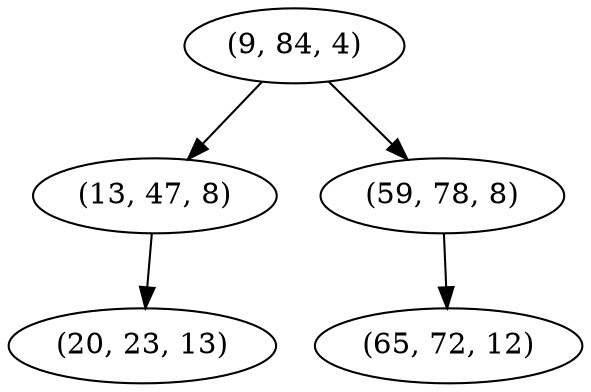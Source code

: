 digraph tree {
    "(9, 84, 4)";
    "(13, 47, 8)";
    "(20, 23, 13)";
    "(59, 78, 8)";
    "(65, 72, 12)";
    "(9, 84, 4)" -> "(13, 47, 8)";
    "(9, 84, 4)" -> "(59, 78, 8)";
    "(13, 47, 8)" -> "(20, 23, 13)";
    "(59, 78, 8)" -> "(65, 72, 12)";
}
